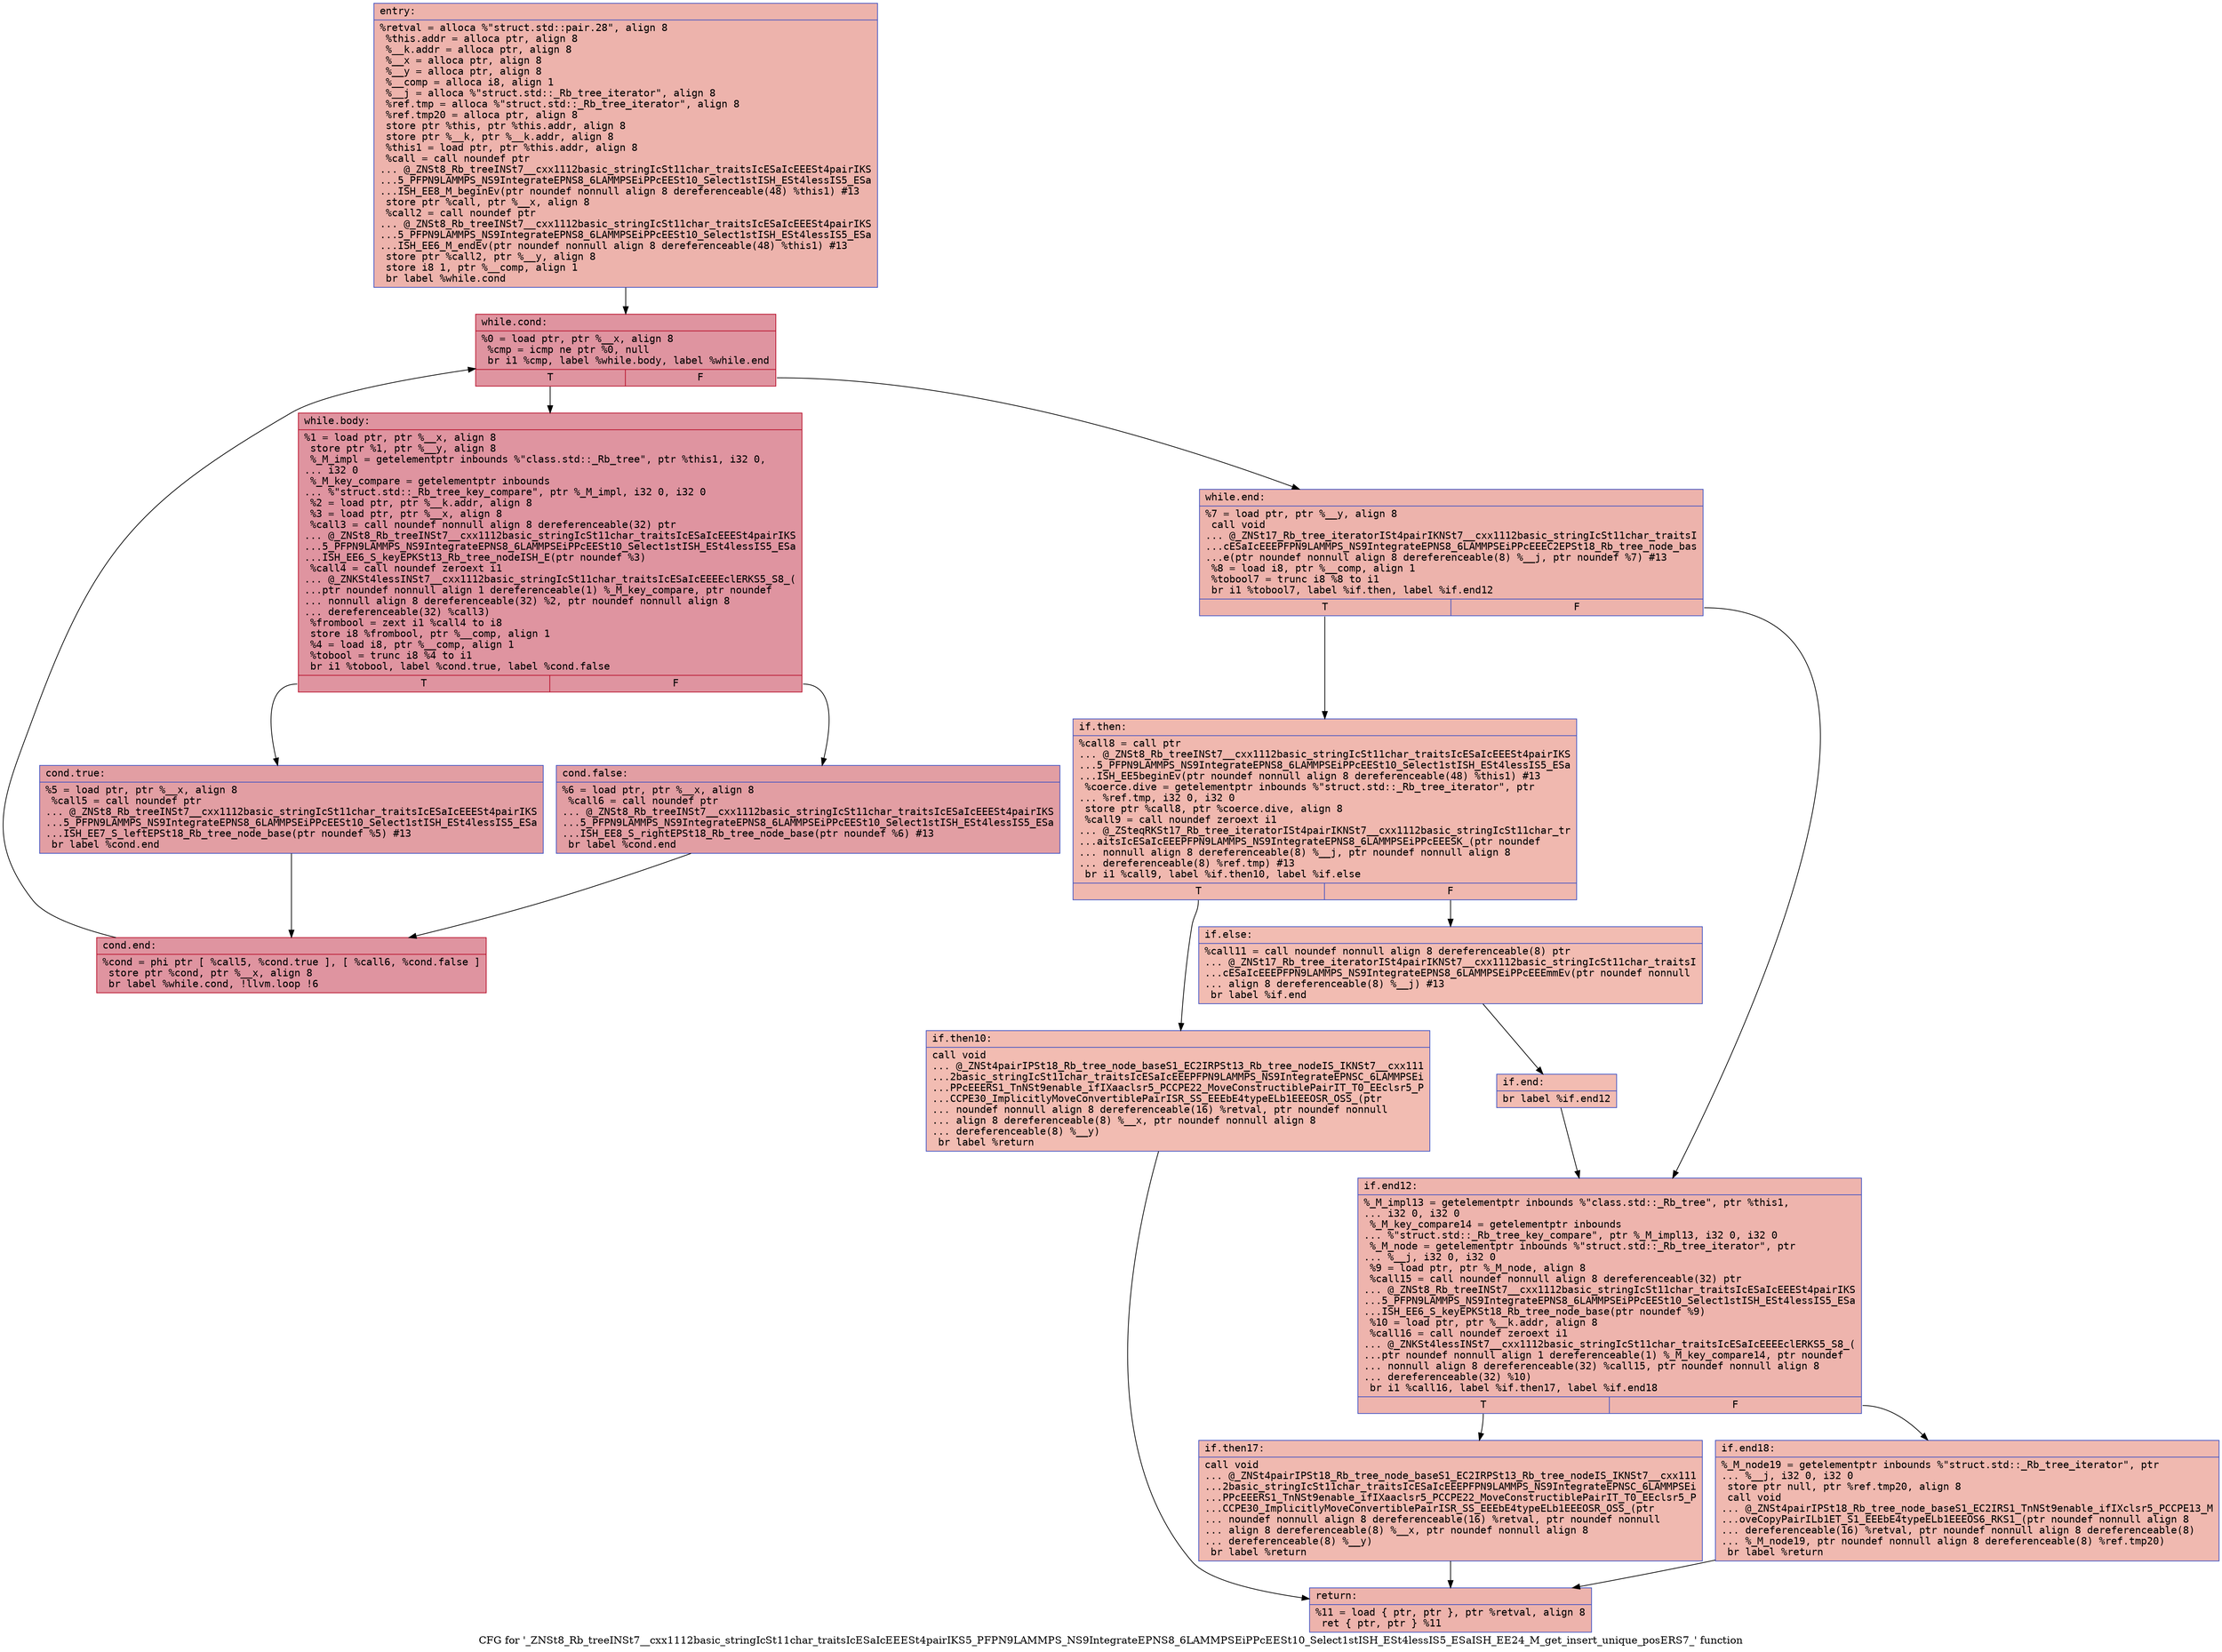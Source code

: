 digraph "CFG for '_ZNSt8_Rb_treeINSt7__cxx1112basic_stringIcSt11char_traitsIcESaIcEEESt4pairIKS5_PFPN9LAMMPS_NS9IntegrateEPNS8_6LAMMPSEiPPcEESt10_Select1stISH_ESt4lessIS5_ESaISH_EE24_M_get_insert_unique_posERS7_' function" {
	label="CFG for '_ZNSt8_Rb_treeINSt7__cxx1112basic_stringIcSt11char_traitsIcESaIcEEESt4pairIKS5_PFPN9LAMMPS_NS9IntegrateEPNS8_6LAMMPSEiPPcEESt10_Select1stISH_ESt4lessIS5_ESaISH_EE24_M_get_insert_unique_posERS7_' function";

	Node0x55ee271f6e80 [shape=record,color="#3d50c3ff", style=filled, fillcolor="#d6524470" fontname="Courier",label="{entry:\l|  %retval = alloca %\"struct.std::pair.28\", align 8\l  %this.addr = alloca ptr, align 8\l  %__k.addr = alloca ptr, align 8\l  %__x = alloca ptr, align 8\l  %__y = alloca ptr, align 8\l  %__comp = alloca i8, align 1\l  %__j = alloca %\"struct.std::_Rb_tree_iterator\", align 8\l  %ref.tmp = alloca %\"struct.std::_Rb_tree_iterator\", align 8\l  %ref.tmp20 = alloca ptr, align 8\l  store ptr %this, ptr %this.addr, align 8\l  store ptr %__k, ptr %__k.addr, align 8\l  %this1 = load ptr, ptr %this.addr, align 8\l  %call = call noundef ptr\l... @_ZNSt8_Rb_treeINSt7__cxx1112basic_stringIcSt11char_traitsIcESaIcEEESt4pairIKS\l...5_PFPN9LAMMPS_NS9IntegrateEPNS8_6LAMMPSEiPPcEESt10_Select1stISH_ESt4lessIS5_ESa\l...ISH_EE8_M_beginEv(ptr noundef nonnull align 8 dereferenceable(48) %this1) #13\l  store ptr %call, ptr %__x, align 8\l  %call2 = call noundef ptr\l... @_ZNSt8_Rb_treeINSt7__cxx1112basic_stringIcSt11char_traitsIcESaIcEEESt4pairIKS\l...5_PFPN9LAMMPS_NS9IntegrateEPNS8_6LAMMPSEiPPcEESt10_Select1stISH_ESt4lessIS5_ESa\l...ISH_EE6_M_endEv(ptr noundef nonnull align 8 dereferenceable(48) %this1) #13\l  store ptr %call2, ptr %__y, align 8\l  store i8 1, ptr %__comp, align 1\l  br label %while.cond\l}"];
	Node0x55ee271f6e80 -> Node0x55ee27162900[tooltip="entry -> while.cond\nProbability 100.00%" ];
	Node0x55ee27162900 [shape=record,color="#b70d28ff", style=filled, fillcolor="#b70d2870" fontname="Courier",label="{while.cond:\l|  %0 = load ptr, ptr %__x, align 8\l  %cmp = icmp ne ptr %0, null\l  br i1 %cmp, label %while.body, label %while.end\l|{<s0>T|<s1>F}}"];
	Node0x55ee27162900:s0 -> Node0x55ee27162a90[tooltip="while.cond -> while.body\nProbability 96.88%" ];
	Node0x55ee27162900:s1 -> Node0x55ee27162b10[tooltip="while.cond -> while.end\nProbability 3.12%" ];
	Node0x55ee27162a90 [shape=record,color="#b70d28ff", style=filled, fillcolor="#b70d2870" fontname="Courier",label="{while.body:\l|  %1 = load ptr, ptr %__x, align 8\l  store ptr %1, ptr %__y, align 8\l  %_M_impl = getelementptr inbounds %\"class.std::_Rb_tree\", ptr %this1, i32 0,\l... i32 0\l  %_M_key_compare = getelementptr inbounds\l... %\"struct.std::_Rb_tree_key_compare\", ptr %_M_impl, i32 0, i32 0\l  %2 = load ptr, ptr %__k.addr, align 8\l  %3 = load ptr, ptr %__x, align 8\l  %call3 = call noundef nonnull align 8 dereferenceable(32) ptr\l... @_ZNSt8_Rb_treeINSt7__cxx1112basic_stringIcSt11char_traitsIcESaIcEEESt4pairIKS\l...5_PFPN9LAMMPS_NS9IntegrateEPNS8_6LAMMPSEiPPcEESt10_Select1stISH_ESt4lessIS5_ESa\l...ISH_EE6_S_keyEPKSt13_Rb_tree_nodeISH_E(ptr noundef %3)\l  %call4 = call noundef zeroext i1\l... @_ZNKSt4lessINSt7__cxx1112basic_stringIcSt11char_traitsIcESaIcEEEEclERKS5_S8_(\l...ptr noundef nonnull align 1 dereferenceable(1) %_M_key_compare, ptr noundef\l... nonnull align 8 dereferenceable(32) %2, ptr noundef nonnull align 8\l... dereferenceable(32) %call3)\l  %frombool = zext i1 %call4 to i8\l  store i8 %frombool, ptr %__comp, align 1\l  %4 = load i8, ptr %__comp, align 1\l  %tobool = trunc i8 %4 to i1\l  br i1 %tobool, label %cond.true, label %cond.false\l|{<s0>T|<s1>F}}"];
	Node0x55ee27162a90:s0 -> Node0x55ee271daa00[tooltip="while.body -> cond.true\nProbability 50.00%" ];
	Node0x55ee27162a90:s1 -> Node0x55ee27162170[tooltip="while.body -> cond.false\nProbability 50.00%" ];
	Node0x55ee271daa00 [shape=record,color="#3d50c3ff", style=filled, fillcolor="#be242e70" fontname="Courier",label="{cond.true:\l|  %5 = load ptr, ptr %__x, align 8\l  %call5 = call noundef ptr\l... @_ZNSt8_Rb_treeINSt7__cxx1112basic_stringIcSt11char_traitsIcESaIcEEESt4pairIKS\l...5_PFPN9LAMMPS_NS9IntegrateEPNS8_6LAMMPSEiPPcEESt10_Select1stISH_ESt4lessIS5_ESa\l...ISH_EE7_S_leftEPSt18_Rb_tree_node_base(ptr noundef %5) #13\l  br label %cond.end\l}"];
	Node0x55ee271daa00 -> Node0x55ee271635e0[tooltip="cond.true -> cond.end\nProbability 100.00%" ];
	Node0x55ee27162170 [shape=record,color="#3d50c3ff", style=filled, fillcolor="#be242e70" fontname="Courier",label="{cond.false:\l|  %6 = load ptr, ptr %__x, align 8\l  %call6 = call noundef ptr\l... @_ZNSt8_Rb_treeINSt7__cxx1112basic_stringIcSt11char_traitsIcESaIcEEESt4pairIKS\l...5_PFPN9LAMMPS_NS9IntegrateEPNS8_6LAMMPSEiPPcEESt10_Select1stISH_ESt4lessIS5_ESa\l...ISH_EE8_S_rightEPSt18_Rb_tree_node_base(ptr noundef %6) #13\l  br label %cond.end\l}"];
	Node0x55ee27162170 -> Node0x55ee271635e0[tooltip="cond.false -> cond.end\nProbability 100.00%" ];
	Node0x55ee271635e0 [shape=record,color="#b70d28ff", style=filled, fillcolor="#b70d2870" fontname="Courier",label="{cond.end:\l|  %cond = phi ptr [ %call5, %cond.true ], [ %call6, %cond.false ]\l  store ptr %cond, ptr %__x, align 8\l  br label %while.cond, !llvm.loop !6\l}"];
	Node0x55ee271635e0 -> Node0x55ee27162900[tooltip="cond.end -> while.cond\nProbability 100.00%" ];
	Node0x55ee27162b10 [shape=record,color="#3d50c3ff", style=filled, fillcolor="#d6524470" fontname="Courier",label="{while.end:\l|  %7 = load ptr, ptr %__y, align 8\l  call void\l... @_ZNSt17_Rb_tree_iteratorISt4pairIKNSt7__cxx1112basic_stringIcSt11char_traitsI\l...cESaIcEEEPFPN9LAMMPS_NS9IntegrateEPNS8_6LAMMPSEiPPcEEEC2EPSt18_Rb_tree_node_bas\l...e(ptr noundef nonnull align 8 dereferenceable(8) %__j, ptr noundef %7) #13\l  %8 = load i8, ptr %__comp, align 1\l  %tobool7 = trunc i8 %8 to i1\l  br i1 %tobool7, label %if.then, label %if.end12\l|{<s0>T|<s1>F}}"];
	Node0x55ee27162b10:s0 -> Node0x55ee27163dc0[tooltip="while.end -> if.then\nProbability 50.00%" ];
	Node0x55ee27162b10:s1 -> Node0x55ee27163e10[tooltip="while.end -> if.end12\nProbability 50.00%" ];
	Node0x55ee27163dc0 [shape=record,color="#3d50c3ff", style=filled, fillcolor="#dc5d4a70" fontname="Courier",label="{if.then:\l|  %call8 = call ptr\l... @_ZNSt8_Rb_treeINSt7__cxx1112basic_stringIcSt11char_traitsIcESaIcEEESt4pairIKS\l...5_PFPN9LAMMPS_NS9IntegrateEPNS8_6LAMMPSEiPPcEESt10_Select1stISH_ESt4lessIS5_ESa\l...ISH_EE5beginEv(ptr noundef nonnull align 8 dereferenceable(48) %this1) #13\l  %coerce.dive = getelementptr inbounds %\"struct.std::_Rb_tree_iterator\", ptr\l... %ref.tmp, i32 0, i32 0\l  store ptr %call8, ptr %coerce.dive, align 8\l  %call9 = call noundef zeroext i1\l... @_ZSteqRKSt17_Rb_tree_iteratorISt4pairIKNSt7__cxx1112basic_stringIcSt11char_tr\l...aitsIcESaIcEEEPFPN9LAMMPS_NS9IntegrateEPNS8_6LAMMPSEiPPcEEESK_(ptr noundef\l... nonnull align 8 dereferenceable(8) %__j, ptr noundef nonnull align 8\l... dereferenceable(8) %ref.tmp) #13\l  br i1 %call9, label %if.then10, label %if.else\l|{<s0>T|<s1>F}}"];
	Node0x55ee27163dc0:s0 -> Node0x55ee27164540[tooltip="if.then -> if.then10\nProbability 50.00%" ];
	Node0x55ee27163dc0:s1 -> Node0x55ee271645c0[tooltip="if.then -> if.else\nProbability 50.00%" ];
	Node0x55ee27164540 [shape=record,color="#3d50c3ff", style=filled, fillcolor="#e1675170" fontname="Courier",label="{if.then10:\l|  call void\l... @_ZNSt4pairIPSt18_Rb_tree_node_baseS1_EC2IRPSt13_Rb_tree_nodeIS_IKNSt7__cxx111\l...2basic_stringIcSt11char_traitsIcESaIcEEEPFPN9LAMMPS_NS9IntegrateEPNSC_6LAMMPSEi\l...PPcEEERS1_TnNSt9enable_ifIXaaclsr5_PCCPE22_MoveConstructiblePairIT_T0_EEclsr5_P\l...CCPE30_ImplicitlyMoveConvertiblePairISR_SS_EEEbE4typeELb1EEEOSR_OSS_(ptr\l... noundef nonnull align 8 dereferenceable(16) %retval, ptr noundef nonnull\l... align 8 dereferenceable(8) %__x, ptr noundef nonnull align 8\l... dereferenceable(8) %__y)\l  br label %return\l}"];
	Node0x55ee27164540 -> Node0x55ee27164750[tooltip="if.then10 -> return\nProbability 100.00%" ];
	Node0x55ee271645c0 [shape=record,color="#3d50c3ff", style=filled, fillcolor="#e1675170" fontname="Courier",label="{if.else:\l|  %call11 = call noundef nonnull align 8 dereferenceable(8) ptr\l... @_ZNSt17_Rb_tree_iteratorISt4pairIKNSt7__cxx1112basic_stringIcSt11char_traitsI\l...cESaIcEEEPFPN9LAMMPS_NS9IntegrateEPNS8_6LAMMPSEiPPcEEEmmEv(ptr noundef nonnull\l... align 8 dereferenceable(8) %__j) #13\l  br label %if.end\l}"];
	Node0x55ee271645c0 -> Node0x55ee27164970[tooltip="if.else -> if.end\nProbability 100.00%" ];
	Node0x55ee27164970 [shape=record,color="#3d50c3ff", style=filled, fillcolor="#e1675170" fontname="Courier",label="{if.end:\l|  br label %if.end12\l}"];
	Node0x55ee27164970 -> Node0x55ee27163e10[tooltip="if.end -> if.end12\nProbability 100.00%" ];
	Node0x55ee27163e10 [shape=record,color="#3d50c3ff", style=filled, fillcolor="#d8564670" fontname="Courier",label="{if.end12:\l|  %_M_impl13 = getelementptr inbounds %\"class.std::_Rb_tree\", ptr %this1,\l... i32 0, i32 0\l  %_M_key_compare14 = getelementptr inbounds\l... %\"struct.std::_Rb_tree_key_compare\", ptr %_M_impl13, i32 0, i32 0\l  %_M_node = getelementptr inbounds %\"struct.std::_Rb_tree_iterator\", ptr\l... %__j, i32 0, i32 0\l  %9 = load ptr, ptr %_M_node, align 8\l  %call15 = call noundef nonnull align 8 dereferenceable(32) ptr\l... @_ZNSt8_Rb_treeINSt7__cxx1112basic_stringIcSt11char_traitsIcESaIcEEESt4pairIKS\l...5_PFPN9LAMMPS_NS9IntegrateEPNS8_6LAMMPSEiPPcEESt10_Select1stISH_ESt4lessIS5_ESa\l...ISH_EE6_S_keyEPKSt18_Rb_tree_node_base(ptr noundef %9)\l  %10 = load ptr, ptr %__k.addr, align 8\l  %call16 = call noundef zeroext i1\l... @_ZNKSt4lessINSt7__cxx1112basic_stringIcSt11char_traitsIcESaIcEEEEclERKS5_S8_(\l...ptr noundef nonnull align 1 dereferenceable(1) %_M_key_compare14, ptr noundef\l... nonnull align 8 dereferenceable(32) %call15, ptr noundef nonnull align 8\l... dereferenceable(32) %10)\l  br i1 %call16, label %if.then17, label %if.end18\l|{<s0>T|<s1>F}}"];
	Node0x55ee27163e10:s0 -> Node0x55ee271650c0[tooltip="if.end12 -> if.then17\nProbability 50.00%" ];
	Node0x55ee27163e10:s1 -> Node0x55ee27165110[tooltip="if.end12 -> if.end18\nProbability 50.00%" ];
	Node0x55ee271650c0 [shape=record,color="#3d50c3ff", style=filled, fillcolor="#de614d70" fontname="Courier",label="{if.then17:\l|  call void\l... @_ZNSt4pairIPSt18_Rb_tree_node_baseS1_EC2IRPSt13_Rb_tree_nodeIS_IKNSt7__cxx111\l...2basic_stringIcSt11char_traitsIcESaIcEEEPFPN9LAMMPS_NS9IntegrateEPNSC_6LAMMPSEi\l...PPcEEERS1_TnNSt9enable_ifIXaaclsr5_PCCPE22_MoveConstructiblePairIT_T0_EEclsr5_P\l...CCPE30_ImplicitlyMoveConvertiblePairISR_SS_EEEbE4typeELb1EEEOSR_OSS_(ptr\l... noundef nonnull align 8 dereferenceable(16) %retval, ptr noundef nonnull\l... align 8 dereferenceable(8) %__x, ptr noundef nonnull align 8\l... dereferenceable(8) %__y)\l  br label %return\l}"];
	Node0x55ee271650c0 -> Node0x55ee27164750[tooltip="if.then17 -> return\nProbability 100.00%" ];
	Node0x55ee27165110 [shape=record,color="#3d50c3ff", style=filled, fillcolor="#de614d70" fontname="Courier",label="{if.end18:\l|  %_M_node19 = getelementptr inbounds %\"struct.std::_Rb_tree_iterator\", ptr\l... %__j, i32 0, i32 0\l  store ptr null, ptr %ref.tmp20, align 8\l  call void\l... @_ZNSt4pairIPSt18_Rb_tree_node_baseS1_EC2IRS1_TnNSt9enable_ifIXclsr5_PCCPE13_M\l...oveCopyPairILb1ET_S1_EEEbE4typeELb1EEEOS6_RKS1_(ptr noundef nonnull align 8\l... dereferenceable(16) %retval, ptr noundef nonnull align 8 dereferenceable(8)\l... %_M_node19, ptr noundef nonnull align 8 dereferenceable(8) %ref.tmp20)\l  br label %return\l}"];
	Node0x55ee27165110 -> Node0x55ee27164750[tooltip="if.end18 -> return\nProbability 100.00%" ];
	Node0x55ee27164750 [shape=record,color="#3d50c3ff", style=filled, fillcolor="#d6524470" fontname="Courier",label="{return:\l|  %11 = load \{ ptr, ptr \}, ptr %retval, align 8\l  ret \{ ptr, ptr \} %11\l}"];
}
